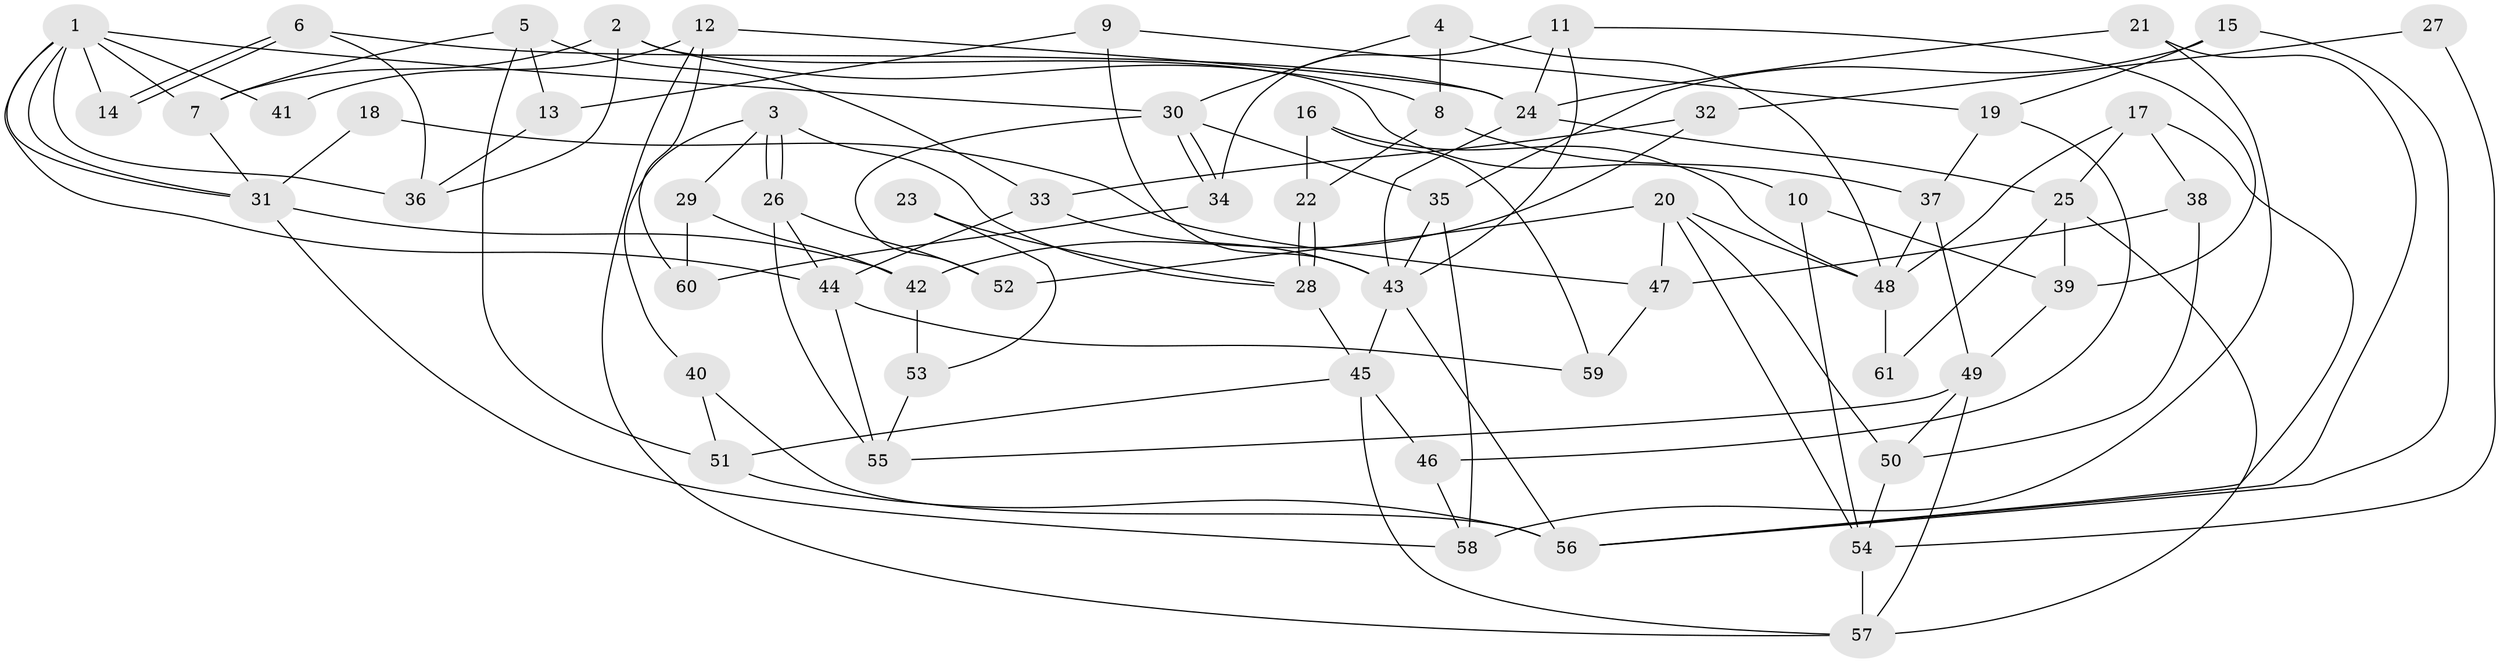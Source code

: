 // Generated by graph-tools (version 1.1) at 2025/01/03/09/25 03:01:57]
// undirected, 61 vertices, 122 edges
graph export_dot {
graph [start="1"]
  node [color=gray90,style=filled];
  1;
  2;
  3;
  4;
  5;
  6;
  7;
  8;
  9;
  10;
  11;
  12;
  13;
  14;
  15;
  16;
  17;
  18;
  19;
  20;
  21;
  22;
  23;
  24;
  25;
  26;
  27;
  28;
  29;
  30;
  31;
  32;
  33;
  34;
  35;
  36;
  37;
  38;
  39;
  40;
  41;
  42;
  43;
  44;
  45;
  46;
  47;
  48;
  49;
  50;
  51;
  52;
  53;
  54;
  55;
  56;
  57;
  58;
  59;
  60;
  61;
  1 -- 44;
  1 -- 31;
  1 -- 31;
  1 -- 7;
  1 -- 14;
  1 -- 30;
  1 -- 36;
  1 -- 41;
  2 -- 36;
  2 -- 10;
  2 -- 7;
  2 -- 8;
  3 -- 26;
  3 -- 26;
  3 -- 28;
  3 -- 29;
  3 -- 40;
  4 -- 30;
  4 -- 48;
  4 -- 8;
  5 -- 7;
  5 -- 33;
  5 -- 13;
  5 -- 51;
  6 -- 14;
  6 -- 14;
  6 -- 24;
  6 -- 36;
  7 -- 31;
  8 -- 22;
  8 -- 37;
  9 -- 13;
  9 -- 19;
  9 -- 43;
  10 -- 54;
  10 -- 39;
  11 -- 39;
  11 -- 24;
  11 -- 34;
  11 -- 43;
  12 -- 57;
  12 -- 24;
  12 -- 41;
  12 -- 60;
  13 -- 36;
  15 -- 35;
  15 -- 56;
  15 -- 19;
  16 -- 59;
  16 -- 22;
  16 -- 48;
  17 -- 48;
  17 -- 56;
  17 -- 25;
  17 -- 38;
  18 -- 31;
  18 -- 47;
  19 -- 46;
  19 -- 37;
  20 -- 50;
  20 -- 48;
  20 -- 47;
  20 -- 52;
  20 -- 54;
  21 -- 56;
  21 -- 58;
  21 -- 24;
  22 -- 28;
  22 -- 28;
  23 -- 53;
  23 -- 28;
  24 -- 43;
  24 -- 25;
  25 -- 39;
  25 -- 57;
  25 -- 61;
  26 -- 52;
  26 -- 44;
  26 -- 55;
  27 -- 32;
  27 -- 54;
  28 -- 45;
  29 -- 60;
  29 -- 42;
  30 -- 34;
  30 -- 34;
  30 -- 35;
  30 -- 52;
  31 -- 42;
  31 -- 58;
  32 -- 42;
  32 -- 33;
  33 -- 43;
  33 -- 44;
  34 -- 60;
  35 -- 43;
  35 -- 58;
  37 -- 48;
  37 -- 49;
  38 -- 50;
  38 -- 47;
  39 -- 49;
  40 -- 56;
  40 -- 51;
  42 -- 53;
  43 -- 45;
  43 -- 56;
  44 -- 55;
  44 -- 59;
  45 -- 51;
  45 -- 46;
  45 -- 57;
  46 -- 58;
  47 -- 59;
  48 -- 61;
  49 -- 57;
  49 -- 50;
  49 -- 55;
  50 -- 54;
  51 -- 56;
  53 -- 55;
  54 -- 57;
}

